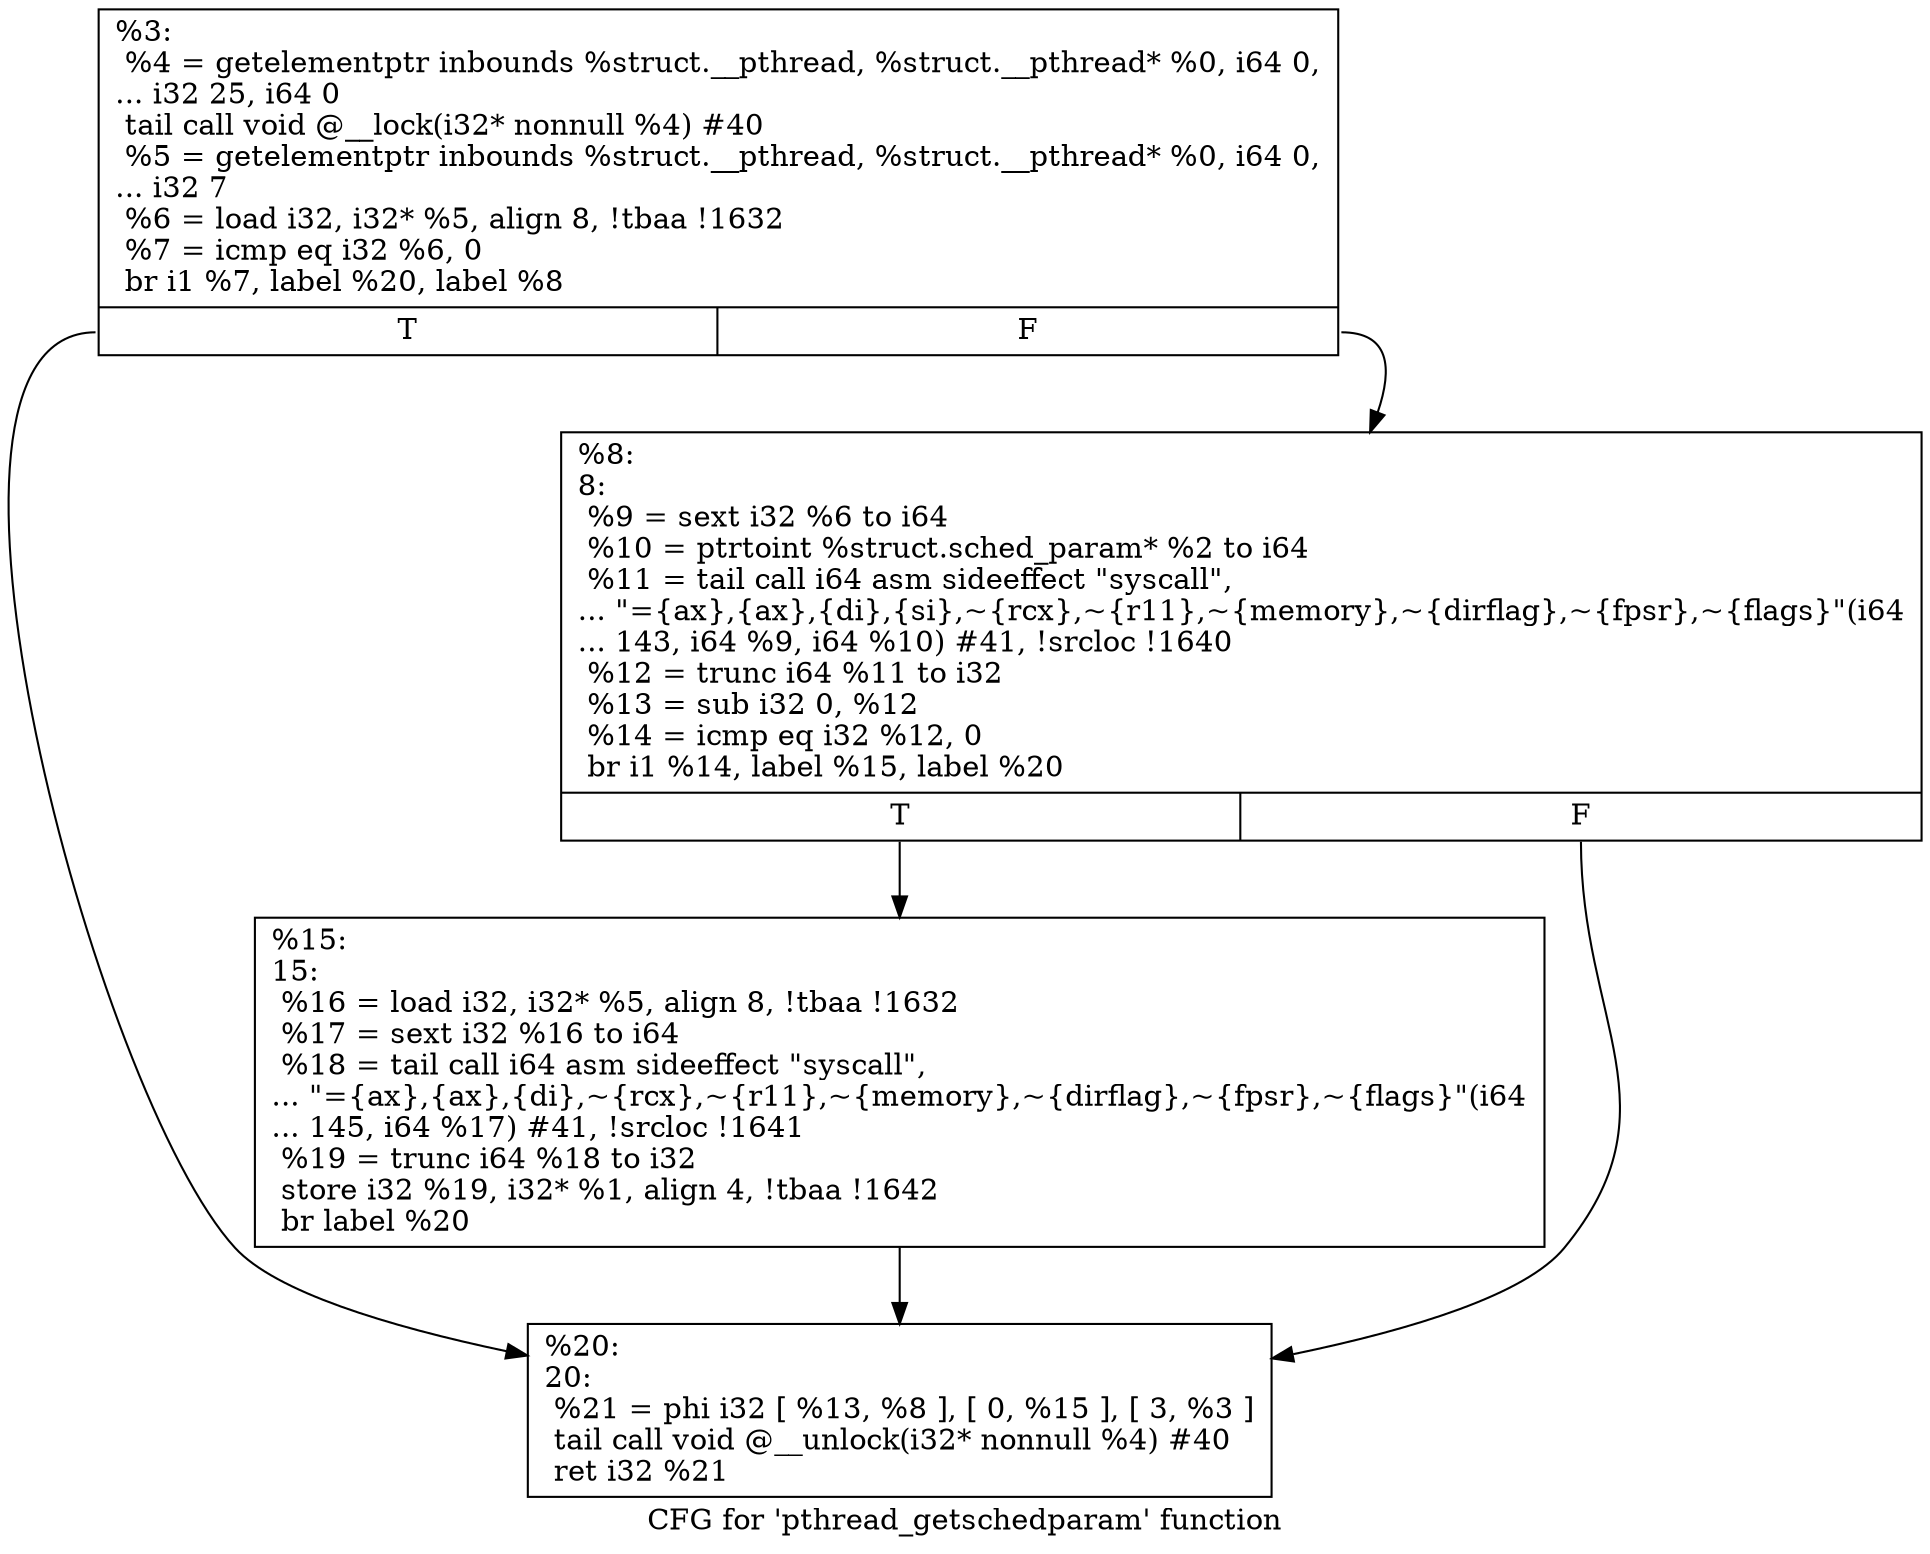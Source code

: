 digraph "CFG for 'pthread_getschedparam' function" {
	label="CFG for 'pthread_getschedparam' function";

	Node0x1caa950 [shape=record,label="{%3:\l  %4 = getelementptr inbounds %struct.__pthread, %struct.__pthread* %0, i64 0,\l... i32 25, i64 0\l  tail call void @__lock(i32* nonnull %4) #40\l  %5 = getelementptr inbounds %struct.__pthread, %struct.__pthread* %0, i64 0,\l... i32 7\l  %6 = load i32, i32* %5, align 8, !tbaa !1632\l  %7 = icmp eq i32 %6, 0\l  br i1 %7, label %20, label %8\l|{<s0>T|<s1>F}}"];
	Node0x1caa950:s0 -> Node0x1caaa40;
	Node0x1caa950:s1 -> Node0x1caa9a0;
	Node0x1caa9a0 [shape=record,label="{%8:\l8:                                                \l  %9 = sext i32 %6 to i64\l  %10 = ptrtoint %struct.sched_param* %2 to i64\l  %11 = tail call i64 asm sideeffect \"syscall\",\l... \"=\{ax\},\{ax\},\{di\},\{si\},~\{rcx\},~\{r11\},~\{memory\},~\{dirflag\},~\{fpsr\},~\{flags\}\"(i64\l... 143, i64 %9, i64 %10) #41, !srcloc !1640\l  %12 = trunc i64 %11 to i32\l  %13 = sub i32 0, %12\l  %14 = icmp eq i32 %12, 0\l  br i1 %14, label %15, label %20\l|{<s0>T|<s1>F}}"];
	Node0x1caa9a0:s0 -> Node0x1caa9f0;
	Node0x1caa9a0:s1 -> Node0x1caaa40;
	Node0x1caa9f0 [shape=record,label="{%15:\l15:                                               \l  %16 = load i32, i32* %5, align 8, !tbaa !1632\l  %17 = sext i32 %16 to i64\l  %18 = tail call i64 asm sideeffect \"syscall\",\l... \"=\{ax\},\{ax\},\{di\},~\{rcx\},~\{r11\},~\{memory\},~\{dirflag\},~\{fpsr\},~\{flags\}\"(i64\l... 145, i64 %17) #41, !srcloc !1641\l  %19 = trunc i64 %18 to i32\l  store i32 %19, i32* %1, align 4, !tbaa !1642\l  br label %20\l}"];
	Node0x1caa9f0 -> Node0x1caaa40;
	Node0x1caaa40 [shape=record,label="{%20:\l20:                                               \l  %21 = phi i32 [ %13, %8 ], [ 0, %15 ], [ 3, %3 ]\l  tail call void @__unlock(i32* nonnull %4) #40\l  ret i32 %21\l}"];
}

